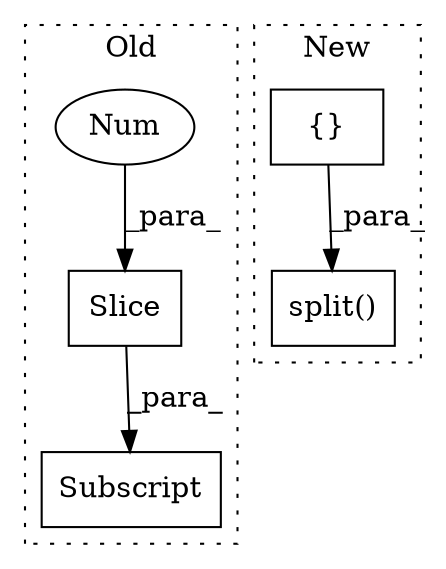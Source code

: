 digraph G {
subgraph cluster0 {
1 [label="Slice" a="80" s="3052" l="3" shape="box"];
3 [label="Num" a="76" s="3053" l="2" shape="ellipse"];
4 [label="Subscript" a="63" s="3041,0" l="15,0" shape="box"];
label = "Old";
style="dotted";
}
subgraph cluster1 {
2 [label="split()" a="75" s="2740,2767" l="12,8" shape="box"];
5 [label="{}" a="59" s="2671,2709" l="1,0" shape="box"];
label = "New";
style="dotted";
}
1 -> 4 [label="_para_"];
3 -> 1 [label="_para_"];
5 -> 2 [label="_para_"];
}